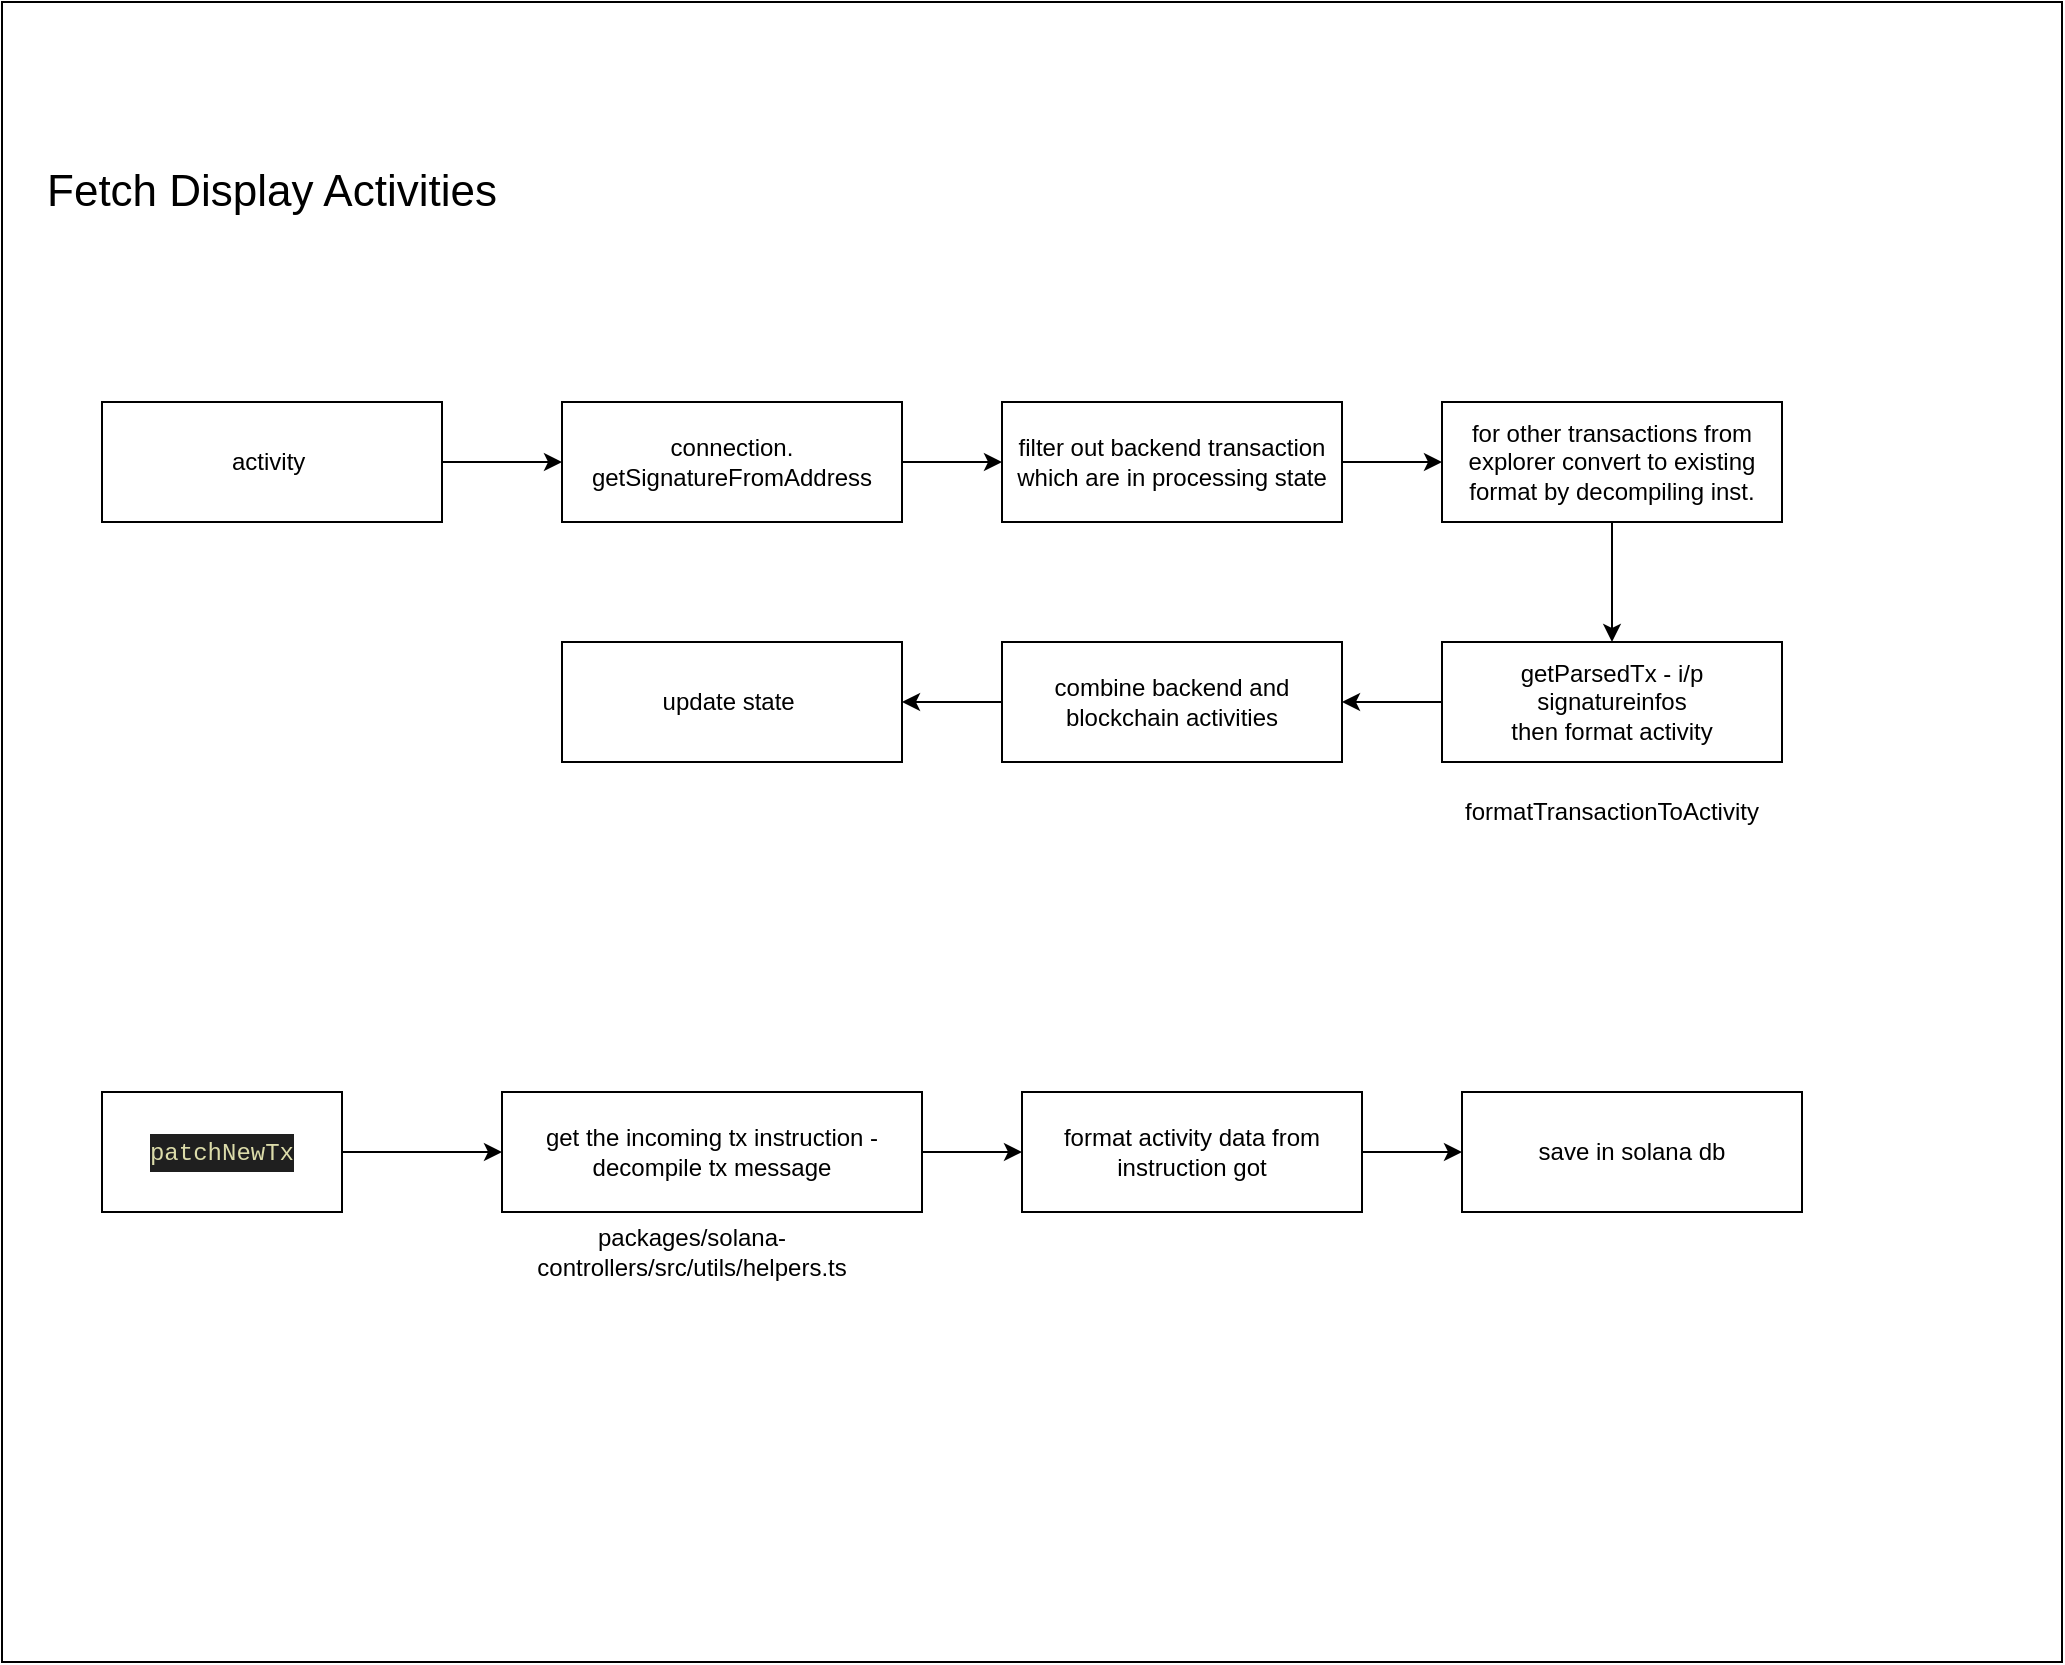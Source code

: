 <mxfile version="24.7.17">
  <diagram name="Page-1" id="14aNMYvYzSU77Alh7hwV">
    <mxGraphModel dx="641" dy="946" grid="1" gridSize="10" guides="1" tooltips="1" connect="1" arrows="1" fold="1" page="1" pageScale="1" pageWidth="827" pageHeight="1169" math="0" shadow="0">
      <root>
        <mxCell id="0" />
        <mxCell id="1" parent="0" />
        <mxCell id="k2AqosmM0PRck4vVFGAH-1" value="" style="rounded=0;whiteSpace=wrap;html=1;" vertex="1" parent="1">
          <mxGeometry x="1250" y="10" width="1030" height="830" as="geometry" />
        </mxCell>
        <mxCell id="k2AqosmM0PRck4vVFGAH-2" value="&lt;font style=&quot;font-size: 22px;&quot;&gt;Fetch Display Activities&lt;/font&gt;" style="text;html=1;align=center;verticalAlign=middle;whiteSpace=wrap;rounded=0;" vertex="1" parent="1">
          <mxGeometry x="1270" y="90" width="230" height="30" as="geometry" />
        </mxCell>
        <mxCell id="k2AqosmM0PRck4vVFGAH-3" style="edgeStyle=orthogonalEdgeStyle;rounded=0;orthogonalLoop=1;jettySize=auto;html=1;entryX=0;entryY=0.5;entryDx=0;entryDy=0;" edge="1" parent="1" source="k2AqosmM0PRck4vVFGAH-4" target="k2AqosmM0PRck4vVFGAH-16">
          <mxGeometry relative="1" as="geometry" />
        </mxCell>
        <mxCell id="k2AqosmM0PRck4vVFGAH-4" value="connection.&lt;div&gt;getSignatureFromAddress&lt;/div&gt;" style="rounded=0;whiteSpace=wrap;html=1;" vertex="1" parent="1">
          <mxGeometry x="1530" y="210" width="170" height="60" as="geometry" />
        </mxCell>
        <mxCell id="k2AqosmM0PRck4vVFGAH-5" value="" style="edgeStyle=orthogonalEdgeStyle;rounded=0;orthogonalLoop=1;jettySize=auto;html=1;" edge="1" parent="1" source="k2AqosmM0PRck4vVFGAH-6" target="k2AqosmM0PRck4vVFGAH-8">
          <mxGeometry relative="1" as="geometry" />
        </mxCell>
        <mxCell id="k2AqosmM0PRck4vVFGAH-6" value="&lt;div style=&quot;background-color: rgb(31, 31, 31); line-height: 18px;&quot;&gt;&lt;font face=&quot;Menlo, Monaco, Courier New, monospace&quot; color=&quot;#dcdcaa&quot;&gt;&lt;span style=&quot;white-space: pre;&quot;&gt;patchNewTx&lt;/span&gt;&lt;/font&gt;&lt;br&gt;&lt;/div&gt;" style="rounded=0;whiteSpace=wrap;html=1;" vertex="1" parent="1">
          <mxGeometry x="1300" y="555" width="120" height="60" as="geometry" />
        </mxCell>
        <mxCell id="k2AqosmM0PRck4vVFGAH-7" value="" style="edgeStyle=orthogonalEdgeStyle;rounded=0;orthogonalLoop=1;jettySize=auto;html=1;" edge="1" parent="1" source="k2AqosmM0PRck4vVFGAH-8" target="k2AqosmM0PRck4vVFGAH-10">
          <mxGeometry relative="1" as="geometry" />
        </mxCell>
        <mxCell id="k2AqosmM0PRck4vVFGAH-8" value="get the incoming tx instruction - decompile tx message" style="rounded=0;whiteSpace=wrap;html=1;" vertex="1" parent="1">
          <mxGeometry x="1500" y="555" width="210" height="60" as="geometry" />
        </mxCell>
        <mxCell id="k2AqosmM0PRck4vVFGAH-9" value="" style="edgeStyle=orthogonalEdgeStyle;rounded=0;orthogonalLoop=1;jettySize=auto;html=1;" edge="1" parent="1" source="k2AqosmM0PRck4vVFGAH-10" target="k2AqosmM0PRck4vVFGAH-11">
          <mxGeometry relative="1" as="geometry" />
        </mxCell>
        <mxCell id="k2AqosmM0PRck4vVFGAH-10" value="format activity data from instruction got" style="rounded=0;whiteSpace=wrap;html=1;" vertex="1" parent="1">
          <mxGeometry x="1760" y="555" width="170" height="60" as="geometry" />
        </mxCell>
        <mxCell id="k2AqosmM0PRck4vVFGAH-11" value="save in solana db" style="rounded=0;whiteSpace=wrap;html=1;" vertex="1" parent="1">
          <mxGeometry x="1980" y="555" width="170" height="60" as="geometry" />
        </mxCell>
        <mxCell id="k2AqosmM0PRck4vVFGAH-12" value="packages/solana-controllers/src/utils/helpers.ts" style="text;html=1;align=center;verticalAlign=middle;whiteSpace=wrap;rounded=0;" vertex="1" parent="1">
          <mxGeometry x="1520" y="620" width="150" height="30" as="geometry" />
        </mxCell>
        <mxCell id="k2AqosmM0PRck4vVFGAH-13" style="edgeStyle=orthogonalEdgeStyle;rounded=0;orthogonalLoop=1;jettySize=auto;html=1;exitX=1;exitY=0.5;exitDx=0;exitDy=0;" edge="1" parent="1" source="k2AqosmM0PRck4vVFGAH-14" target="k2AqosmM0PRck4vVFGAH-4">
          <mxGeometry relative="1" as="geometry" />
        </mxCell>
        <mxCell id="k2AqosmM0PRck4vVFGAH-14" value="activity&amp;nbsp;" style="rounded=0;whiteSpace=wrap;html=1;" vertex="1" parent="1">
          <mxGeometry x="1300" y="210" width="170" height="60" as="geometry" />
        </mxCell>
        <mxCell id="k2AqosmM0PRck4vVFGAH-15" style="edgeStyle=orthogonalEdgeStyle;rounded=0;orthogonalLoop=1;jettySize=auto;html=1;entryX=0;entryY=0.5;entryDx=0;entryDy=0;" edge="1" parent="1" source="k2AqosmM0PRck4vVFGAH-16" target="k2AqosmM0PRck4vVFGAH-18">
          <mxGeometry relative="1" as="geometry" />
        </mxCell>
        <mxCell id="k2AqosmM0PRck4vVFGAH-16" value="filter out backend transaction which are in processing state" style="rounded=0;whiteSpace=wrap;html=1;" vertex="1" parent="1">
          <mxGeometry x="1750" y="210" width="170" height="60" as="geometry" />
        </mxCell>
        <mxCell id="k2AqosmM0PRck4vVFGAH-17" style="edgeStyle=orthogonalEdgeStyle;rounded=0;orthogonalLoop=1;jettySize=auto;html=1;" edge="1" parent="1" source="k2AqosmM0PRck4vVFGAH-18" target="k2AqosmM0PRck4vVFGAH-20">
          <mxGeometry relative="1" as="geometry" />
        </mxCell>
        <mxCell id="k2AqosmM0PRck4vVFGAH-18" value="for other transactions from explorer convert to existing format by decompiling inst." style="rounded=0;whiteSpace=wrap;html=1;" vertex="1" parent="1">
          <mxGeometry x="1970" y="210" width="170" height="60" as="geometry" />
        </mxCell>
        <mxCell id="k2AqosmM0PRck4vVFGAH-19" style="edgeStyle=orthogonalEdgeStyle;rounded=0;orthogonalLoop=1;jettySize=auto;html=1;entryX=1;entryY=0.5;entryDx=0;entryDy=0;" edge="1" parent="1" source="k2AqosmM0PRck4vVFGAH-20" target="k2AqosmM0PRck4vVFGAH-22">
          <mxGeometry relative="1" as="geometry" />
        </mxCell>
        <mxCell id="k2AqosmM0PRck4vVFGAH-20" value="getParsedTx - i/p signatureinfos&lt;br&gt;then format activity" style="rounded=0;whiteSpace=wrap;html=1;" vertex="1" parent="1">
          <mxGeometry x="1970" y="330" width="170" height="60" as="geometry" />
        </mxCell>
        <mxCell id="k2AqosmM0PRck4vVFGAH-21" style="edgeStyle=orthogonalEdgeStyle;rounded=0;orthogonalLoop=1;jettySize=auto;html=1;" edge="1" parent="1" source="k2AqosmM0PRck4vVFGAH-22" target="k2AqosmM0PRck4vVFGAH-23">
          <mxGeometry relative="1" as="geometry" />
        </mxCell>
        <mxCell id="k2AqosmM0PRck4vVFGAH-22" value="combine backend and blockchain activities" style="rounded=0;whiteSpace=wrap;html=1;" vertex="1" parent="1">
          <mxGeometry x="1750" y="330" width="170" height="60" as="geometry" />
        </mxCell>
        <mxCell id="k2AqosmM0PRck4vVFGAH-23" value="update state&amp;nbsp;" style="rounded=0;whiteSpace=wrap;html=1;" vertex="1" parent="1">
          <mxGeometry x="1530" y="330" width="170" height="60" as="geometry" />
        </mxCell>
        <mxCell id="k2AqosmM0PRck4vVFGAH-24" value="formatTransactionToActivity" style="text;html=1;align=center;verticalAlign=middle;whiteSpace=wrap;rounded=0;" vertex="1" parent="1">
          <mxGeometry x="1976" y="400" width="158" height="30" as="geometry" />
        </mxCell>
      </root>
    </mxGraphModel>
  </diagram>
</mxfile>
